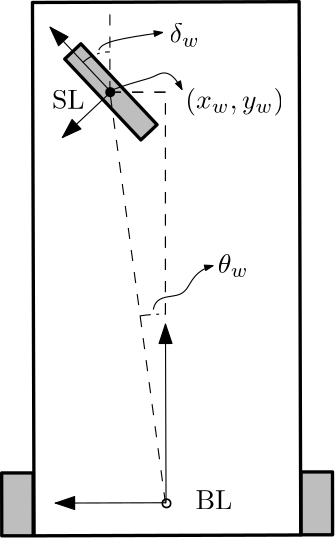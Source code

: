 <?xml version="1.0"?>
<!DOCTYPE ipe SYSTEM "ipe.dtd">
<ipe version="70206" creator="Ipe 7.2.7">
<info created="D:20170608132523" modified="D:20200703103128"/>
<ipestyle name="basic">
<symbol name="arrow/arc(spx)">
<path stroke="sym-stroke" fill="sym-stroke" pen="sym-pen">
0 0 m
-1 0.333 l
-1 -0.333 l
h
</path>
</symbol>
<symbol name="arrow/farc(spx)">
<path stroke="sym-stroke" fill="white" pen="sym-pen">
0 0 m
-1 0.333 l
-1 -0.333 l
h
</path>
</symbol>
<symbol name="arrow/ptarc(spx)">
<path stroke="sym-stroke" fill="sym-stroke" pen="sym-pen">
0 0 m
-1 0.333 l
-0.8 0 l
-1 -0.333 l
h
</path>
</symbol>
<symbol name="arrow/fptarc(spx)">
<path stroke="sym-stroke" fill="white" pen="sym-pen">
0 0 m
-1 0.333 l
-0.8 0 l
-1 -0.333 l
h
</path>
</symbol>
<symbol name="mark/circle(sx)" transformations="translations">
<path fill="sym-stroke">
0.6 0 0 0.6 0 0 e
0.4 0 0 0.4 0 0 e
</path>
</symbol>
<symbol name="mark/disk(sx)" transformations="translations">
<path fill="sym-stroke">
0.6 0 0 0.6 0 0 e
</path>
</symbol>
<symbol name="mark/fdisk(sfx)" transformations="translations">
<group>
<path fill="sym-fill">
0.5 0 0 0.5 0 0 e
</path>
<path fill="sym-stroke" fillrule="eofill">
0.6 0 0 0.6 0 0 e
0.4 0 0 0.4 0 0 e
</path>
</group>
</symbol>
<symbol name="mark/box(sx)" transformations="translations">
<path fill="sym-stroke" fillrule="eofill">
-0.6 -0.6 m
0.6 -0.6 l
0.6 0.6 l
-0.6 0.6 l
h
-0.4 -0.4 m
0.4 -0.4 l
0.4 0.4 l
-0.4 0.4 l
h
</path>
</symbol>
<symbol name="mark/square(sx)" transformations="translations">
<path fill="sym-stroke">
-0.6 -0.6 m
0.6 -0.6 l
0.6 0.6 l
-0.6 0.6 l
h
</path>
</symbol>
<symbol name="mark/fsquare(sfx)" transformations="translations">
<group>
<path fill="sym-fill">
-0.5 -0.5 m
0.5 -0.5 l
0.5 0.5 l
-0.5 0.5 l
h
</path>
<path fill="sym-stroke" fillrule="eofill">
-0.6 -0.6 m
0.6 -0.6 l
0.6 0.6 l
-0.6 0.6 l
h
-0.4 -0.4 m
0.4 -0.4 l
0.4 0.4 l
-0.4 0.4 l
h
</path>
</group>
</symbol>
<symbol name="mark/cross(sx)" transformations="translations">
<group>
<path fill="sym-stroke">
-0.43 -0.57 m
0.57 0.43 l
0.43 0.57 l
-0.57 -0.43 l
h
</path>
<path fill="sym-stroke">
-0.43 0.57 m
0.57 -0.43 l
0.43 -0.57 l
-0.57 0.43 l
h
</path>
</group>
</symbol>
<symbol name="arrow/fnormal(spx)">
<path stroke="sym-stroke" fill="white" pen="sym-pen">
0 0 m
-1 0.333 l
-1 -0.333 l
h
</path>
</symbol>
<symbol name="arrow/pointed(spx)">
<path stroke="sym-stroke" fill="sym-stroke" pen="sym-pen">
0 0 m
-1 0.333 l
-0.8 0 l
-1 -0.333 l
h
</path>
</symbol>
<symbol name="arrow/fpointed(spx)">
<path stroke="sym-stroke" fill="white" pen="sym-pen">
0 0 m
-1 0.333 l
-0.8 0 l
-1 -0.333 l
h
</path>
</symbol>
<symbol name="arrow/linear(spx)">
<path stroke="sym-stroke" pen="sym-pen">
-1 0.333 m
0 0 l
-1 -0.333 l
</path>
</symbol>
<symbol name="arrow/fdouble(spx)">
<path stroke="sym-stroke" fill="white" pen="sym-pen">
0 0 m
-1 0.333 l
-1 -0.333 l
h
-1 0 m
-2 0.333 l
-2 -0.333 l
h
</path>
</symbol>
<symbol name="arrow/double(spx)">
<path stroke="sym-stroke" fill="sym-stroke" pen="sym-pen">
0 0 m
-1 0.333 l
-1 -0.333 l
h
-1 0 m
-2 0.333 l
-2 -0.333 l
h
</path>
</symbol>
<pen name="heavier" value="0.8"/>
<pen name="fat" value="1.2"/>
<pen name="ultrafat" value="2"/>
<symbolsize name="large" value="5"/>
<symbolsize name="small" value="2"/>
<symbolsize name="tiny" value="1.1"/>
<arrowsize name="large" value="10"/>
<arrowsize name="small" value="5"/>
<arrowsize name="tiny" value="3"/>
<color name="red" value="1 0 0"/>
<color name="green" value="0 1 0"/>
<color name="blue" value="0 0 1"/>
<color name="yellow" value="1 1 0"/>
<color name="orange" value="1 0.647 0"/>
<color name="gold" value="1 0.843 0"/>
<color name="purple" value="0.627 0.125 0.941"/>
<color name="gray" value="0.745"/>
<color name="brown" value="0.647 0.165 0.165"/>
<color name="navy" value="0 0 0.502"/>
<color name="pink" value="1 0.753 0.796"/>
<color name="seagreen" value="0.18 0.545 0.341"/>
<color name="turquoise" value="0.251 0.878 0.816"/>
<color name="violet" value="0.933 0.51 0.933"/>
<color name="darkblue" value="0 0 0.545"/>
<color name="darkcyan" value="0 0.545 0.545"/>
<color name="darkgray" value="0.663"/>
<color name="darkgreen" value="0 0.392 0"/>
<color name="darkmagenta" value="0.545 0 0.545"/>
<color name="darkorange" value="1 0.549 0"/>
<color name="darkred" value="0.545 0 0"/>
<color name="lightblue" value="0.678 0.847 0.902"/>
<color name="lightcyan" value="0.878 1 1"/>
<color name="lightgray" value="0.827"/>
<color name="lightgreen" value="0.565 0.933 0.565"/>
<color name="lightyellow" value="1 1 0.878"/>
<dashstyle name="dashed" value="[4] 0"/>
<dashstyle name="dotted" value="[1 3] 0"/>
<dashstyle name="dash dotted" value="[4 2 1 2] 0"/>
<dashstyle name="dash dot dotted" value="[4 2 1 2 1 2] 0"/>
<textsize name="large" value="\large"/>
<textsize name="Large" value="\Large"/>
<textsize name="LARGE" value="\LARGE"/>
<textsize name="huge" value="\huge"/>
<textsize name="Huge" value="\Huge"/>
<textsize name="small" value="\small"/>
<textsize name="footnote" value="\footnotesize"/>
<textsize name="tiny" value="\tiny"/>
<textstyle name="center" begin="\begin{center}" end="\end{center}"/>
<textstyle name="itemize" begin="\begin{itemize}" end="\end{itemize}"/>
<textstyle name="item" begin="\begin{itemize}\item{}" end="\end{itemize}"/>
<gridsize name="4 pts" value="4"/>
<gridsize name="8 pts (~3 mm)" value="8"/>
<gridsize name="16 pts (~6 mm)" value="16"/>
<gridsize name="32 pts (~12 mm)" value="32"/>
<gridsize name="10 pts (~3.5 mm)" value="10"/>
<gridsize name="20 pts (~7 mm)" value="20"/>
<gridsize name="14 pts (~5 mm)" value="14"/>
<gridsize name="28 pts (~10 mm)" value="28"/>
<gridsize name="56 pts (~20 mm)" value="56"/>
<anglesize name="90 deg" value="90"/>
<anglesize name="60 deg" value="60"/>
<anglesize name="45 deg" value="45"/>
<anglesize name="30 deg" value="30"/>
<anglesize name="22.5 deg" value="22.5"/>
<opacity name="10%" value="0.1"/>
<opacity name="30%" value="0.3"/>
<opacity name="50%" value="0.5"/>
<opacity name="75%" value="0.75"/>
<tiling name="falling" angle="-60" step="4" width="1"/>
<tiling name="rising" angle="30" step="4" width="1"/>
</ipestyle>
<page>
<layer name="alpha"/>
<view layers="alpha" active="alpha"/>
<path layer="alpha" matrix="-0.00302364 0.999995 -0.999995 -0.00302364 801.186 290.076" stroke="black" pen="fat">
160 496 m
160 592 l
352 592 l
352 496 l
h
</path>
<path matrix="0.706094 0.708118 -0.708118 0.706094 322.004 109.05" stroke="black" fill="gray" pen="fat">
160 320 m
176 336 l
168 344 l
152 328 l
h
</path>
<path matrix="0.706094 0.708118 -0.708118 0.706094 373.222 109.325" stroke="black" fill="gray" pen="fat">
192 288 m
208 304 l
216 296 l
200 280 l
h
</path>
<use matrix="0.706094 0.708118 -0.708118 0.706094 347.383 109.373" name="mark/circle(sx)" pos="184 312" size="normal" stroke="black"/>
<path stroke="black" arrow="normal/normal">
256.212 460.259 m
256.006 524.517 l
</path>
<path matrix="-0.00302364 0.999995 -0.999995 -0.00302364 800.818 289.831" stroke="black" arrow="normal/normal">
172 544 m
172 584 l
</path>
<text matrix="0.103105 0.99467 -0.99467 0.103105 776.356 156.556" transformations="translations" pos="247.117 537.921" stroke="black" type="label" width="13.284" height="6.808" depth="0" valign="baseline">BL</text>
<path matrix="0.7282 0.685365 -0.685365 0.7282 455.674 1.55949" stroke="black" fill="gray" pen="fat">
260 572 m
260 612 l
252 612 l
252 572 l
h
</path>
<path matrix="0.7282 0.685365 -0.685365 0.7282 455.674 1.55949" stroke="black" arrow="normal/normal">
256 592 m
256 624 l
</path>
<path matrix="0.7282 0.685365 -0.685365 0.7282 455.674 1.55949" stroke="black" arrow="normal/normal">
256 592 m
232 592 l
</path>
<path stroke="black" dash="dashed">
236 608 m
236 636 l
</path>
<path stroke="black" dash="dashed">
236 608 m
256 608 l
256 528 l
</path>
<path stroke="black" dash="dashed">
236 608 m
256 608 l
256 528 l
</path>
<text matrix="0.103105 0.99467 -0.99467 0.103105 724.724 300.801" transformations="translations" pos="247.117 537.921" stroke="black" type="label" width="11.761" height="6.808" depth="0" valign="baseline">SL</text>
<use matrix="1 0 0 1 -0.217614 -0.0725382" name="mark/disk(sx)" pos="236.342 608.068" size="normal" stroke="black"/>
<path stroke="black" arrow="normal/tiny">
236.319 608.651 m
246.496 612.3
251.437 612.459
257.493 617.24
261.955 608.953 c
</path>
<text matrix="1 0 0 1 -5.57726 -22.8104" transformations="translations" pos="268.67 624.906" stroke="black" type="label" width="35.653" height="7.473" depth="2.49" valign="baseline" style="math">(x_w,y_w)</text>
<path stroke="black" dash="dash dotted">
226.257 618.674 m
13.8649 0 0 -13.8649 235.819 608.634 235.978 622.498 a
</path>
<path stroke="black" arrow="normal/tiny">
231.994 623.136 m
233.11 626.164
239.484 627.28
254.943 629.511 c
</path>
<text matrix="1 0 0 1 -1.75303 -3.18733" transformations="translations" pos="259.246 629.033" stroke="black" type="label" width="10.877" height="6.923" depth="1.49" valign="baseline" style="math">\delta_w</text>
<path stroke="black" dash="dashed">
256 460 m
236 608 l
</path>
<path stroke="black" dash="dash dotted">
246.736 527.461 m
67.8648 0 0 -67.8648 256.13 460.249 256.056 528.114 a
</path>
<text matrix="1 0 0 1 15.5769 -86.1013" transformations="translations" pos="259.246 629.033" stroke="black" type="label" width="11.126" height="6.923" depth="1.49" valign="baseline" style="math">\theta_w</text>
<path stroke="black" arrow="normal/tiny">
251.63 529.708 m
252.319 533.706
258.523 534.533
264.037 535.498
266.656 543.769
273.136 545.561 c
</path>
</page>
</ipe>
